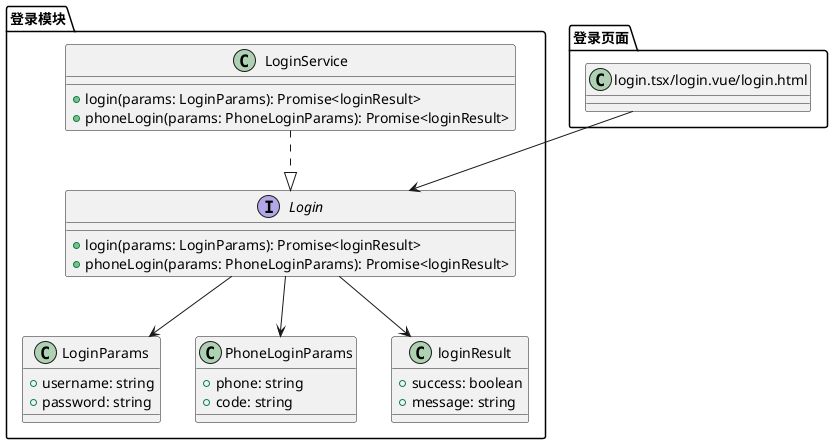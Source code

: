 @startuml
package "登录模块" {
  interface Login {
    +login(params: LoginParams): Promise<loginResult>
    +phoneLogin(params: PhoneLoginParams): Promise<loginResult>
  }

  class LoginService {
    +login(params: LoginParams): Promise<loginResult>
    +phoneLogin(params: PhoneLoginParams): Promise<loginResult>
  }

  class LoginParams {
    +username: string
    +password: string
  }

  class PhoneLoginParams {
    +phone: string
    +code: string
  }

  class loginResult {
    +success: boolean
    +message: string
  }
}

package "登录页面" {
  class "login.tsx/login.vue/login.html" as LoginPage {

  }
}

LoginService ..|> Login
Login --> LoginParams
Login --> PhoneLoginParams
Login --> loginResult
LoginPage --> Login
@enduml
